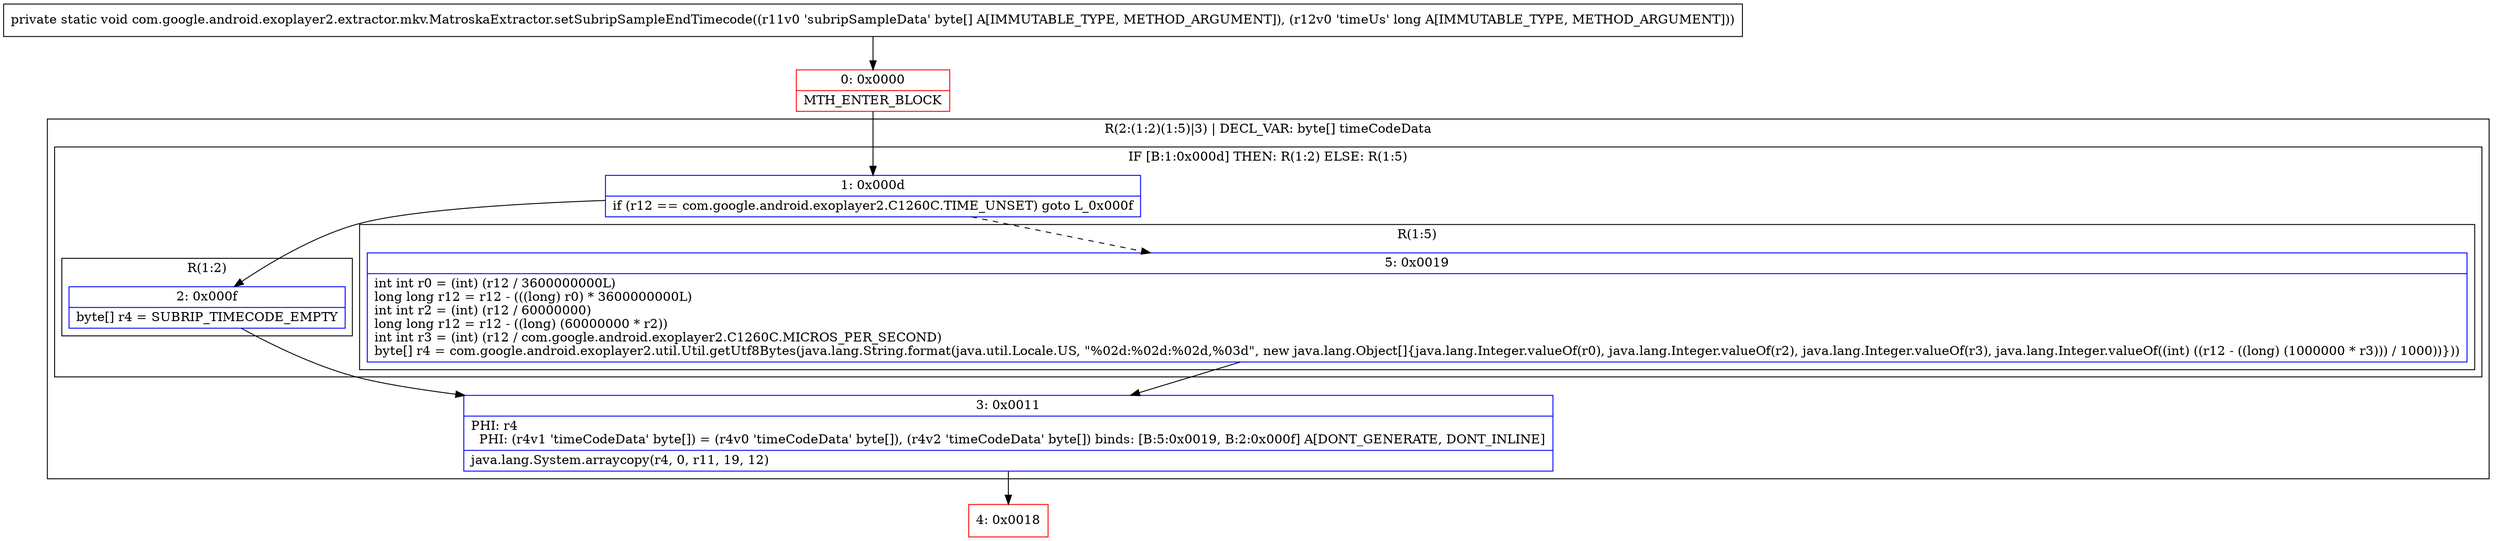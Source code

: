 digraph "CFG forcom.google.android.exoplayer2.extractor.mkv.MatroskaExtractor.setSubripSampleEndTimecode([BJ)V" {
subgraph cluster_Region_1077161641 {
label = "R(2:(1:2)(1:5)|3) | DECL_VAR: byte[] timeCodeData\l";
node [shape=record,color=blue];
subgraph cluster_IfRegion_837823224 {
label = "IF [B:1:0x000d] THEN: R(1:2) ELSE: R(1:5)";
node [shape=record,color=blue];
Node_1 [shape=record,label="{1\:\ 0x000d|if (r12 == com.google.android.exoplayer2.C1260C.TIME_UNSET) goto L_0x000f\l}"];
subgraph cluster_Region_67631872 {
label = "R(1:2)";
node [shape=record,color=blue];
Node_2 [shape=record,label="{2\:\ 0x000f|byte[] r4 = SUBRIP_TIMECODE_EMPTY\l}"];
}
subgraph cluster_Region_1471267271 {
label = "R(1:5)";
node [shape=record,color=blue];
Node_5 [shape=record,label="{5\:\ 0x0019|int int r0 = (int) (r12 \/ 3600000000L)\llong long r12 = r12 \- (((long) r0) * 3600000000L)\lint int r2 = (int) (r12 \/ 60000000)\llong long r12 = r12 \- ((long) (60000000 * r2))\lint int r3 = (int) (r12 \/ com.google.android.exoplayer2.C1260C.MICROS_PER_SECOND)\lbyte[] r4 = com.google.android.exoplayer2.util.Util.getUtf8Bytes(java.lang.String.format(java.util.Locale.US, \"%02d:%02d:%02d,%03d\", new java.lang.Object[]\{java.lang.Integer.valueOf(r0), java.lang.Integer.valueOf(r2), java.lang.Integer.valueOf(r3), java.lang.Integer.valueOf((int) ((r12 \- ((long) (1000000 * r3))) \/ 1000))\}))\l}"];
}
}
Node_3 [shape=record,label="{3\:\ 0x0011|PHI: r4 \l  PHI: (r4v1 'timeCodeData' byte[]) = (r4v0 'timeCodeData' byte[]), (r4v2 'timeCodeData' byte[]) binds: [B:5:0x0019, B:2:0x000f] A[DONT_GENERATE, DONT_INLINE]\l|java.lang.System.arraycopy(r4, 0, r11, 19, 12)\l}"];
}
Node_0 [shape=record,color=red,label="{0\:\ 0x0000|MTH_ENTER_BLOCK\l}"];
Node_4 [shape=record,color=red,label="{4\:\ 0x0018}"];
MethodNode[shape=record,label="{private static void com.google.android.exoplayer2.extractor.mkv.MatroskaExtractor.setSubripSampleEndTimecode((r11v0 'subripSampleData' byte[] A[IMMUTABLE_TYPE, METHOD_ARGUMENT]), (r12v0 'timeUs' long A[IMMUTABLE_TYPE, METHOD_ARGUMENT])) }"];
MethodNode -> Node_0;
Node_1 -> Node_2;
Node_1 -> Node_5[style=dashed];
Node_2 -> Node_3;
Node_5 -> Node_3;
Node_3 -> Node_4;
Node_0 -> Node_1;
}

